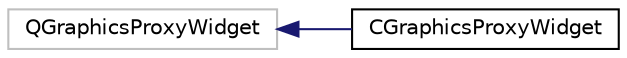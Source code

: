 digraph "类继承关系图"
{
  edge [fontname="Helvetica",fontsize="10",labelfontname="Helvetica",labelfontsize="10"];
  node [fontname="Helvetica",fontsize="10",shape=record];
  rankdir="LR";
  Node1651 [label="QGraphicsProxyWidget",height=0.2,width=0.4,color="grey75", fillcolor="white", style="filled"];
  Node1651 -> Node0 [dir="back",color="midnightblue",fontsize="10",style="solid",fontname="Helvetica"];
  Node0 [label="CGraphicsProxyWidget",height=0.2,width=0.4,color="black", fillcolor="white", style="filled",URL="$class_c_graphics_proxy_widget.html"];
}
